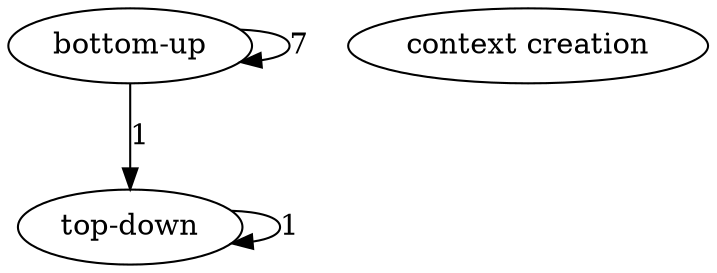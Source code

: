digraph  {
"top-down";
"context creation";
"bottom-up";
"top-down" -> "top-down"  [weight=1, label=1];
"bottom-up" -> "top-down"  [weight=1, label=1];
"bottom-up" -> "bottom-up"  [weight=7, label=7];
}
